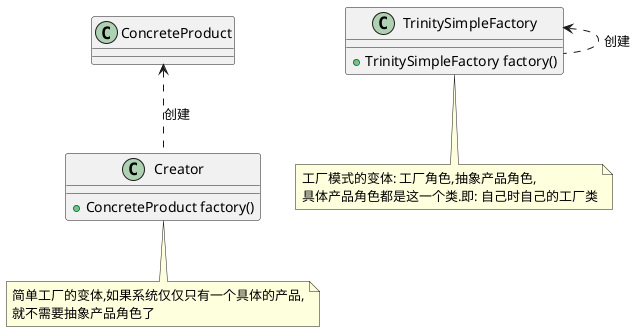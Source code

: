 @startuml

note "简单工厂的变体,如果系统仅仅只有一个具体的产品,\n就不需要抽象产品角色了" as  N
Creator .. N
ConcreteProduct <.. Creator: 创建

class Creator{
+ConcreteProduct factory()
}



note "工厂模式的变体: 工厂角色,抽象产品角色,\n具体产品角色都是这一个类.即: 自己时自己的工厂类" as  N2
TrinitySimpleFactory .. N2
TrinitySimpleFactory <..TrinitySimpleFactory:创建

class TrinitySimpleFactory{
+TrinitySimpleFactory factory()
}

@enduml